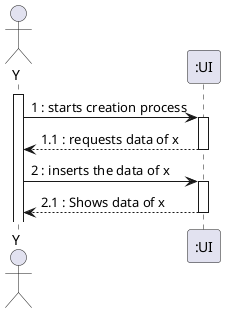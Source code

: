 @startuml
actor "Y" as OE

activate OE
OE -> ":UI" : 1 : starts creation process
activate ":UI"
":UI" --> OE : 1.1 : requests data of x
deactivate ":UI"
OE -> ":UI" : 2 : inserts the data of x
activate ":UI"
":UI" --> OE : 2.1 : Shows data of x


deactivate ":UI"

@enduml
